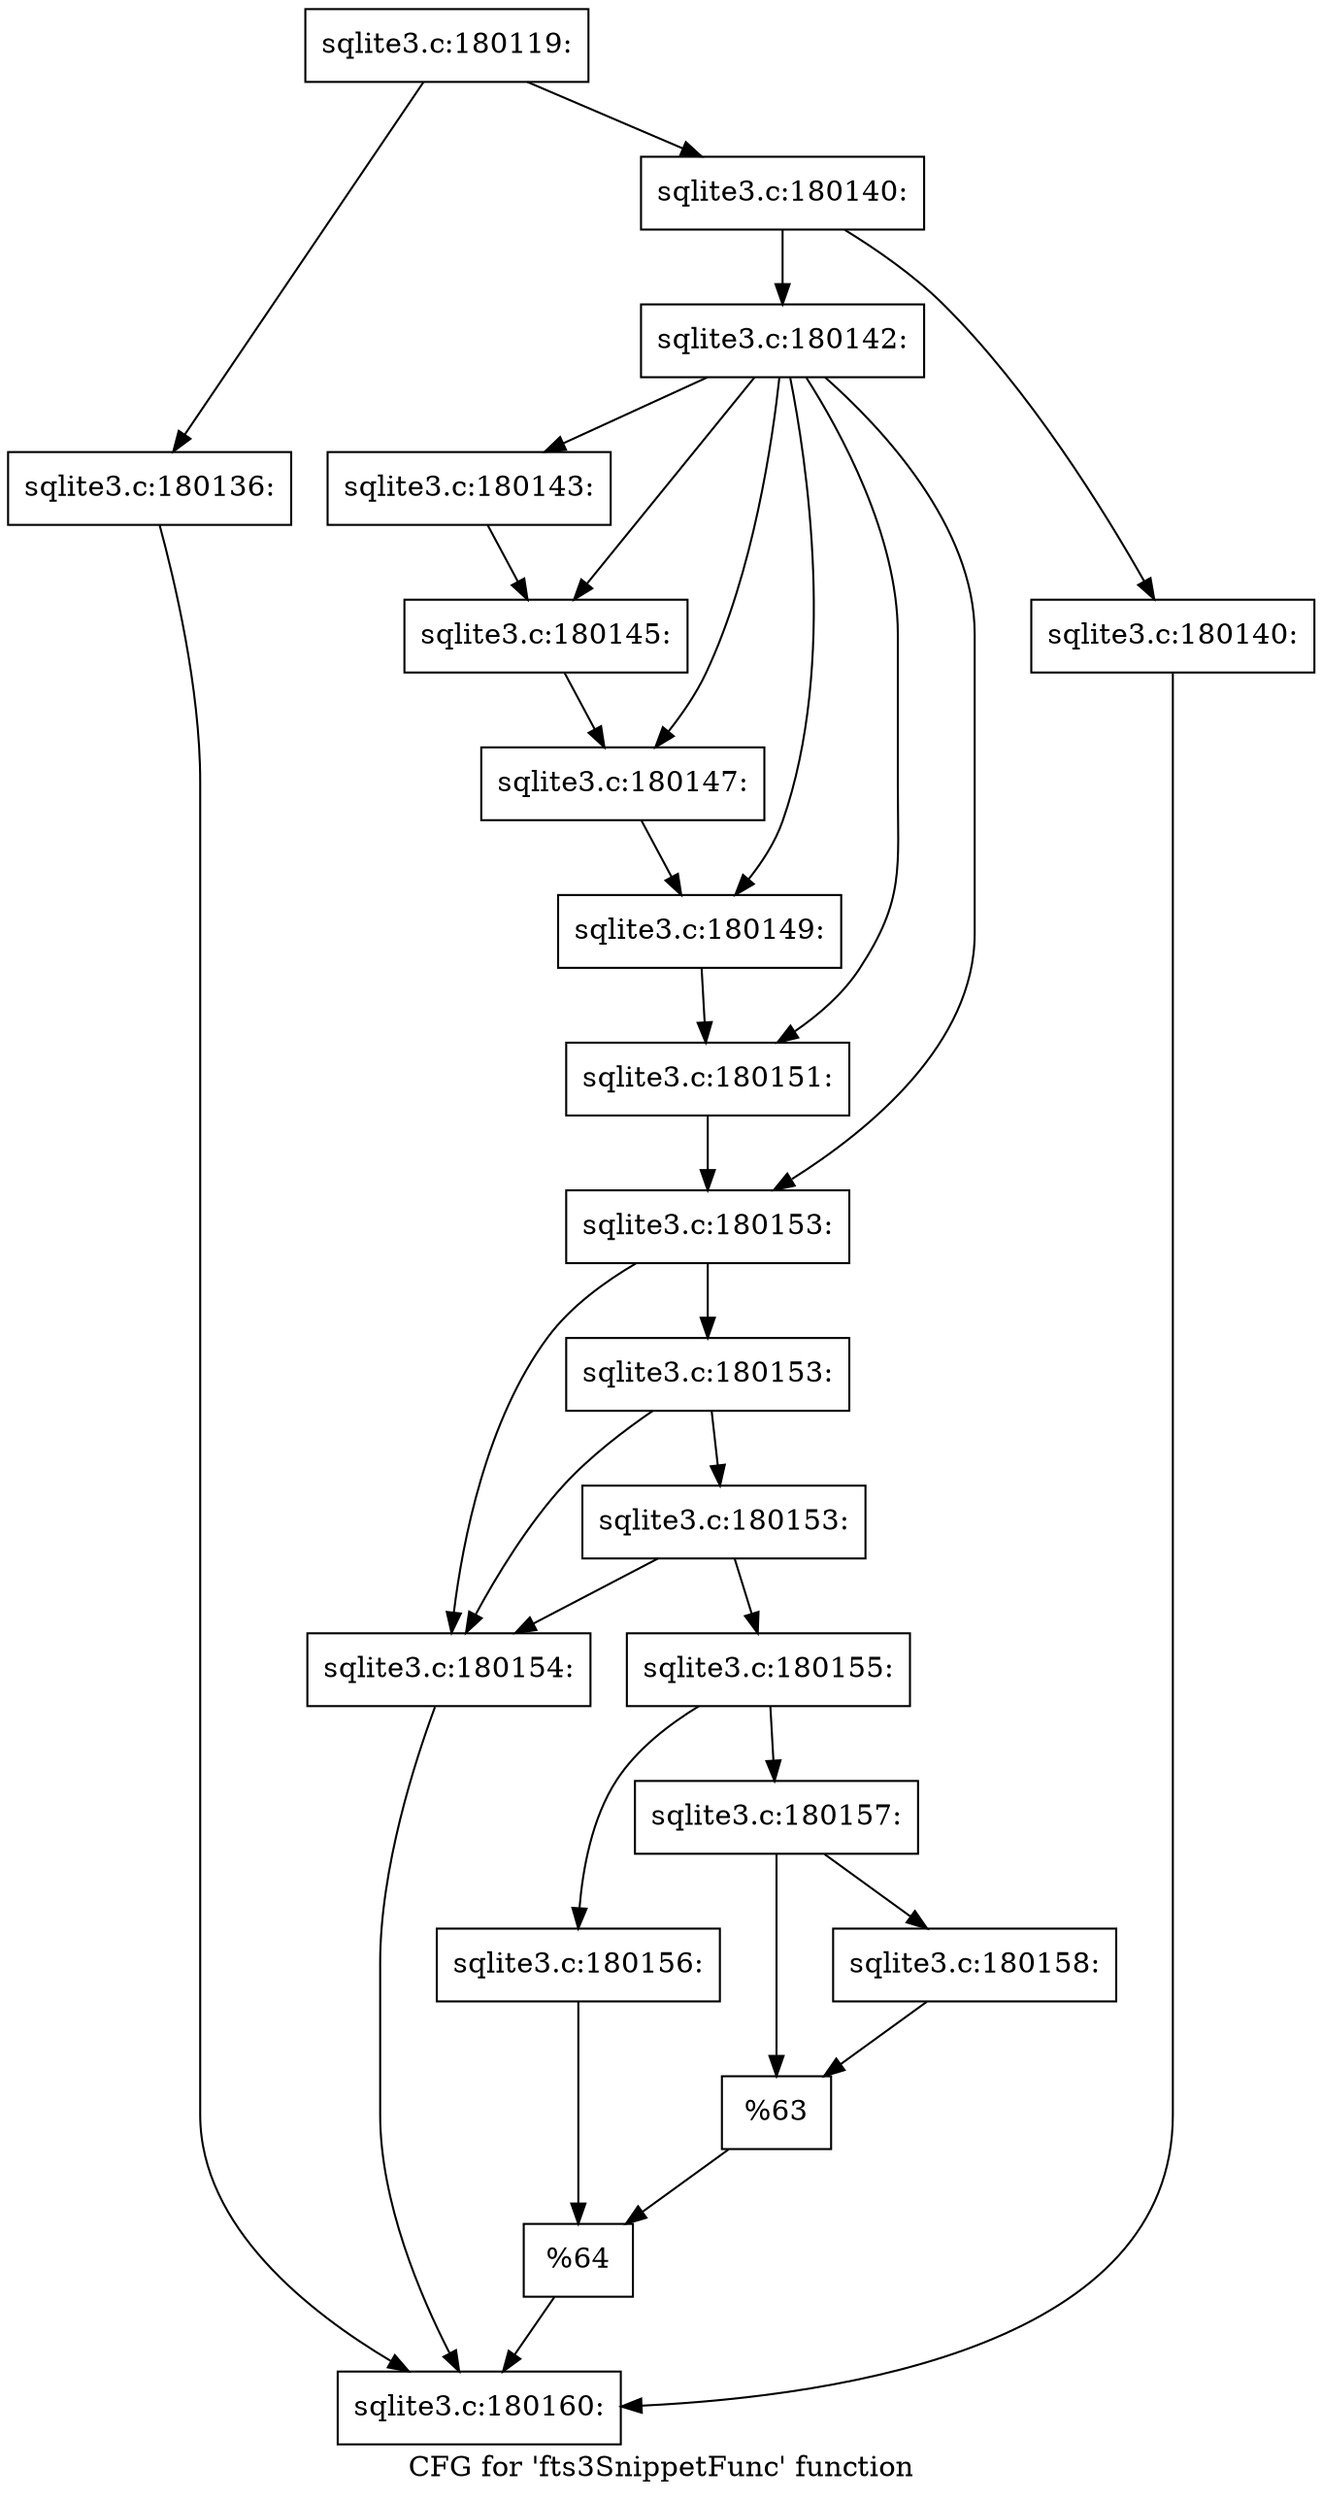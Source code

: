 digraph "CFG for 'fts3SnippetFunc' function" {
	label="CFG for 'fts3SnippetFunc' function";

	Node0x55c0fb263de0 [shape=record,label="{sqlite3.c:180119:}"];
	Node0x55c0fb263de0 -> Node0x55c0fb26a8b0;
	Node0x55c0fb263de0 -> Node0x55c0fb26a900;
	Node0x55c0fb26a8b0 [shape=record,label="{sqlite3.c:180136:}"];
	Node0x55c0fb26a8b0 -> Node0x55c0fb26d6a0;
	Node0x55c0fb26a900 [shape=record,label="{sqlite3.c:180140:}"];
	Node0x55c0fb26a900 -> Node0x55c0fb26b1d0;
	Node0x55c0fb26a900 -> Node0x55c0fb26b220;
	Node0x55c0fb26b1d0 [shape=record,label="{sqlite3.c:180140:}"];
	Node0x55c0fb26b1d0 -> Node0x55c0fb26d6a0;
	Node0x55c0fb26b220 [shape=record,label="{sqlite3.c:180142:}"];
	Node0x55c0fb26b220 -> Node0x55c0f5d08050;
	Node0x55c0fb26b220 -> Node0x55c0fb26c2b0;
	Node0x55c0fb26b220 -> Node0x55c0fb26c5c0;
	Node0x55c0fb26b220 -> Node0x55c0fb26c8d0;
	Node0x55c0fb26b220 -> Node0x55c0fb26cc10;
	Node0x55c0fb26b220 -> Node0x55c0fb26d0a0;
	Node0x55c0fb26c2b0 [shape=record,label="{sqlite3.c:180143:}"];
	Node0x55c0fb26c2b0 -> Node0x55c0fb26c5c0;
	Node0x55c0fb26c5c0 [shape=record,label="{sqlite3.c:180145:}"];
	Node0x55c0fb26c5c0 -> Node0x55c0fb26c8d0;
	Node0x55c0fb26c8d0 [shape=record,label="{sqlite3.c:180147:}"];
	Node0x55c0fb26c8d0 -> Node0x55c0fb26cc10;
	Node0x55c0fb26cc10 [shape=record,label="{sqlite3.c:180149:}"];
	Node0x55c0fb26cc10 -> Node0x55c0fb26d0a0;
	Node0x55c0fb26d0a0 [shape=record,label="{sqlite3.c:180151:}"];
	Node0x55c0fb26d0a0 -> Node0x55c0f5d08050;
	Node0x55c0f5d08050 [shape=record,label="{sqlite3.c:180153:}"];
	Node0x55c0f5d08050 -> Node0x55c0fb26d7c0;
	Node0x55c0f5d08050 -> Node0x55c0fb26ba00;
	Node0x55c0fb26d7c0 [shape=record,label="{sqlite3.c:180153:}"];
	Node0x55c0fb26d7c0 -> Node0x55c0fb26d740;
	Node0x55c0fb26d7c0 -> Node0x55c0fb26ba00;
	Node0x55c0fb26d740 [shape=record,label="{sqlite3.c:180153:}"];
	Node0x55c0fb26d740 -> Node0x55c0fb26d6f0;
	Node0x55c0fb26d740 -> Node0x55c0fb26ba00;
	Node0x55c0fb26ba00 [shape=record,label="{sqlite3.c:180154:}"];
	Node0x55c0fb26ba00 -> Node0x55c0fb26d6a0;
	Node0x55c0fb26d6f0 [shape=record,label="{sqlite3.c:180155:}"];
	Node0x55c0fb26d6f0 -> Node0x55c0fb26e130;
	Node0x55c0fb26d6f0 -> Node0x55c0fb26e1d0;
	Node0x55c0fb26e130 [shape=record,label="{sqlite3.c:180156:}"];
	Node0x55c0fb26e130 -> Node0x55c0fb26e180;
	Node0x55c0fb26e1d0 [shape=record,label="{sqlite3.c:180157:}"];
	Node0x55c0fb26e1d0 -> Node0x55c0fb26e8d0;
	Node0x55c0fb26e1d0 -> Node0x55c0fb26e920;
	Node0x55c0fb26e8d0 [shape=record,label="{sqlite3.c:180158:}"];
	Node0x55c0fb26e8d0 -> Node0x55c0fb26e920;
	Node0x55c0fb26e920 [shape=record,label="{%63}"];
	Node0x55c0fb26e920 -> Node0x55c0fb26e180;
	Node0x55c0fb26e180 [shape=record,label="{%64}"];
	Node0x55c0fb26e180 -> Node0x55c0fb26d6a0;
	Node0x55c0fb26d6a0 [shape=record,label="{sqlite3.c:180160:}"];
}
